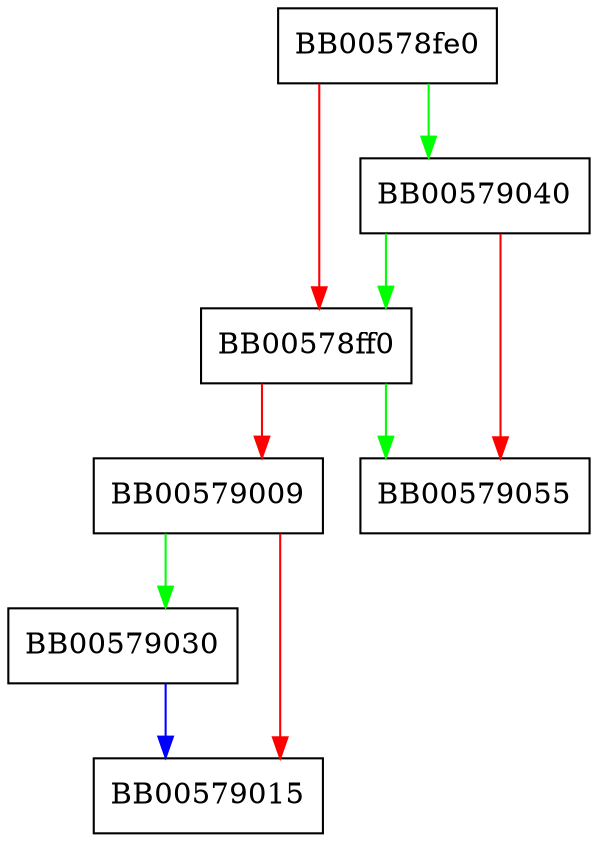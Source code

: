 digraph dh_copy_parameters {
  node [shape="box"];
  graph [splines=ortho];
  BB00578fe0 -> BB00579040 [color="green"];
  BB00578fe0 -> BB00578ff0 [color="red"];
  BB00578ff0 -> BB00579055 [color="green"];
  BB00578ff0 -> BB00579009 [color="red"];
  BB00579009 -> BB00579030 [color="green"];
  BB00579009 -> BB00579015 [color="red"];
  BB00579030 -> BB00579015 [color="blue"];
  BB00579040 -> BB00578ff0 [color="green"];
  BB00579040 -> BB00579055 [color="red"];
}